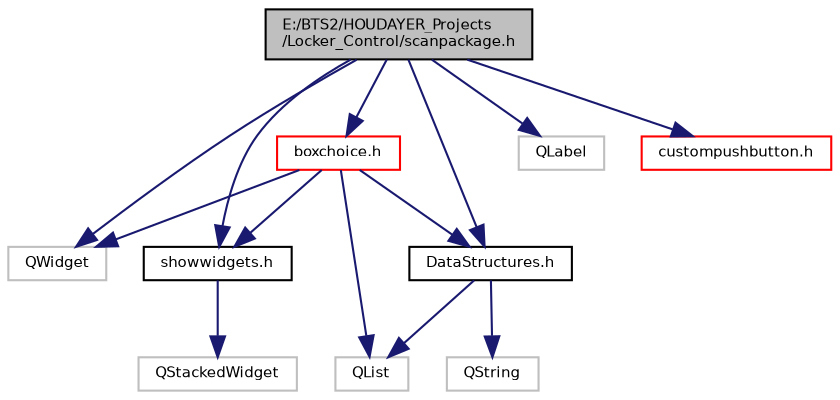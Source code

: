 digraph "E:/BTS2/HOUDAYER_Projects/Locker_Control/scanpackage.h"
{
 // INTERACTIVE_SVG=YES
  bgcolor="transparent";
  edge [fontname="Helvetica",fontsize="7",labelfontname="Helvetica",labelfontsize="7"];
  node [fontname="Helvetica",fontsize="7",shape=record];
  Node1 [label="E:/BTS2/HOUDAYER_Projects\l/Locker_Control/scanpackage.h",height=0.2,width=0.4,color="black", fillcolor="grey75", style="filled", fontcolor="black"];
  Node1 -> Node2 [color="midnightblue",fontsize="7",style="solid",fontname="Helvetica"];
  Node2 [label="QWidget",height=0.2,width=0.4,color="grey75"];
  Node1 -> Node3 [color="midnightblue",fontsize="7",style="solid",fontname="Helvetica"];
  Node3 [label="QLabel",height=0.2,width=0.4,color="grey75"];
  Node1 -> Node4 [color="midnightblue",fontsize="7",style="solid",fontname="Helvetica"];
  Node4 [label="showwidgets.h",height=0.2,width=0.4,color="black",URL="$showwidgets_8h.html"];
  Node4 -> Node5 [color="midnightblue",fontsize="7",style="solid",fontname="Helvetica"];
  Node5 [label="QStackedWidget",height=0.2,width=0.4,color="grey75"];
  Node1 -> Node6 [color="midnightblue",fontsize="7",style="solid",fontname="Helvetica"];
  Node6 [label="DataStructures.h",height=0.2,width=0.4,color="black",URL="$_data_structures_8h.html",tooltip="Definnitions des formats de communications des données entre les classes de l&#39;application LC..."];
  Node6 -> Node7 [color="midnightblue",fontsize="7",style="solid",fontname="Helvetica"];
  Node7 [label="QString",height=0.2,width=0.4,color="grey75"];
  Node6 -> Node8 [color="midnightblue",fontsize="7",style="solid",fontname="Helvetica"];
  Node8 [label="QList",height=0.2,width=0.4,color="grey75"];
  Node1 -> Node9 [color="midnightblue",fontsize="7",style="solid",fontname="Helvetica"];
  Node9 [label="boxchoice.h",height=0.2,width=0.4,color="red",URL="$boxchoice_8h.html"];
  Node9 -> Node2 [color="midnightblue",fontsize="7",style="solid",fontname="Helvetica"];
  Node9 -> Node8 [color="midnightblue",fontsize="7",style="solid",fontname="Helvetica"];
  Node9 -> Node4 [color="midnightblue",fontsize="7",style="solid",fontname="Helvetica"];
  Node9 -> Node6 [color="midnightblue",fontsize="7",style="solid",fontname="Helvetica"];
  Node1 -> Node10 [color="midnightblue",fontsize="7",style="solid",fontname="Helvetica"];
  Node10 [label="custompushbutton.h",height=0.2,width=0.4,color="red",URL="$custompushbutton_8h.html"];
}

